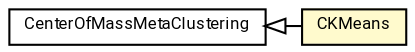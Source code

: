 #!/usr/local/bin/dot
#
# Class diagram 
# Generated by UMLGraph version R5_7_2-60-g0e99a6 (http://www.spinellis.gr/umlgraph/)
#

digraph G {
	graph [fontnames="svg"]
	edge [fontname="Roboto",fontsize=7,labelfontname="Roboto",labelfontsize=7,color="black"];
	node [fontname="Roboto",fontcolor="black",fontsize=8,shape=plaintext,margin=0,width=0,height=0];
	nodesep=0.15;
	ranksep=0.25;
	rankdir=LR;
	// de.lmu.ifi.dbs.elki.algorithm.clustering.uncertain.CKMeans
	c2106312 [label=<<table title="de.lmu.ifi.dbs.elki.algorithm.clustering.uncertain.CKMeans" border="0" cellborder="1" cellspacing="0" cellpadding="2" bgcolor="lemonChiffon" href="CKMeans.html" target="_parent">
		<tr><td><table border="0" cellspacing="0" cellpadding="1">
		<tr><td align="center" balign="center"> <font face="Roboto">CKMeans</font> </td></tr>
		</table></td></tr>
		</table>>, URL="CKMeans.html"];
	// de.lmu.ifi.dbs.elki.algorithm.clustering.uncertain.CenterOfMassMetaClustering<C extends de.lmu.ifi.dbs.elki.data.Clustering<?>>
	c2106314 [label=<<table title="de.lmu.ifi.dbs.elki.algorithm.clustering.uncertain.CenterOfMassMetaClustering" border="0" cellborder="1" cellspacing="0" cellpadding="2" href="CenterOfMassMetaClustering.html" target="_parent">
		<tr><td><table border="0" cellspacing="0" cellpadding="1">
		<tr><td align="center" balign="center"> <font face="Roboto">CenterOfMassMetaClustering</font> </td></tr>
		</table></td></tr>
		</table>>, URL="CenterOfMassMetaClustering.html"];
	// de.lmu.ifi.dbs.elki.algorithm.clustering.uncertain.CKMeans extends de.lmu.ifi.dbs.elki.algorithm.clustering.uncertain.CenterOfMassMetaClustering<C extends de.lmu.ifi.dbs.elki.data.Clustering<?>>
	c2106314 -> c2106312 [arrowtail=empty,dir=back,weight=10];
}

